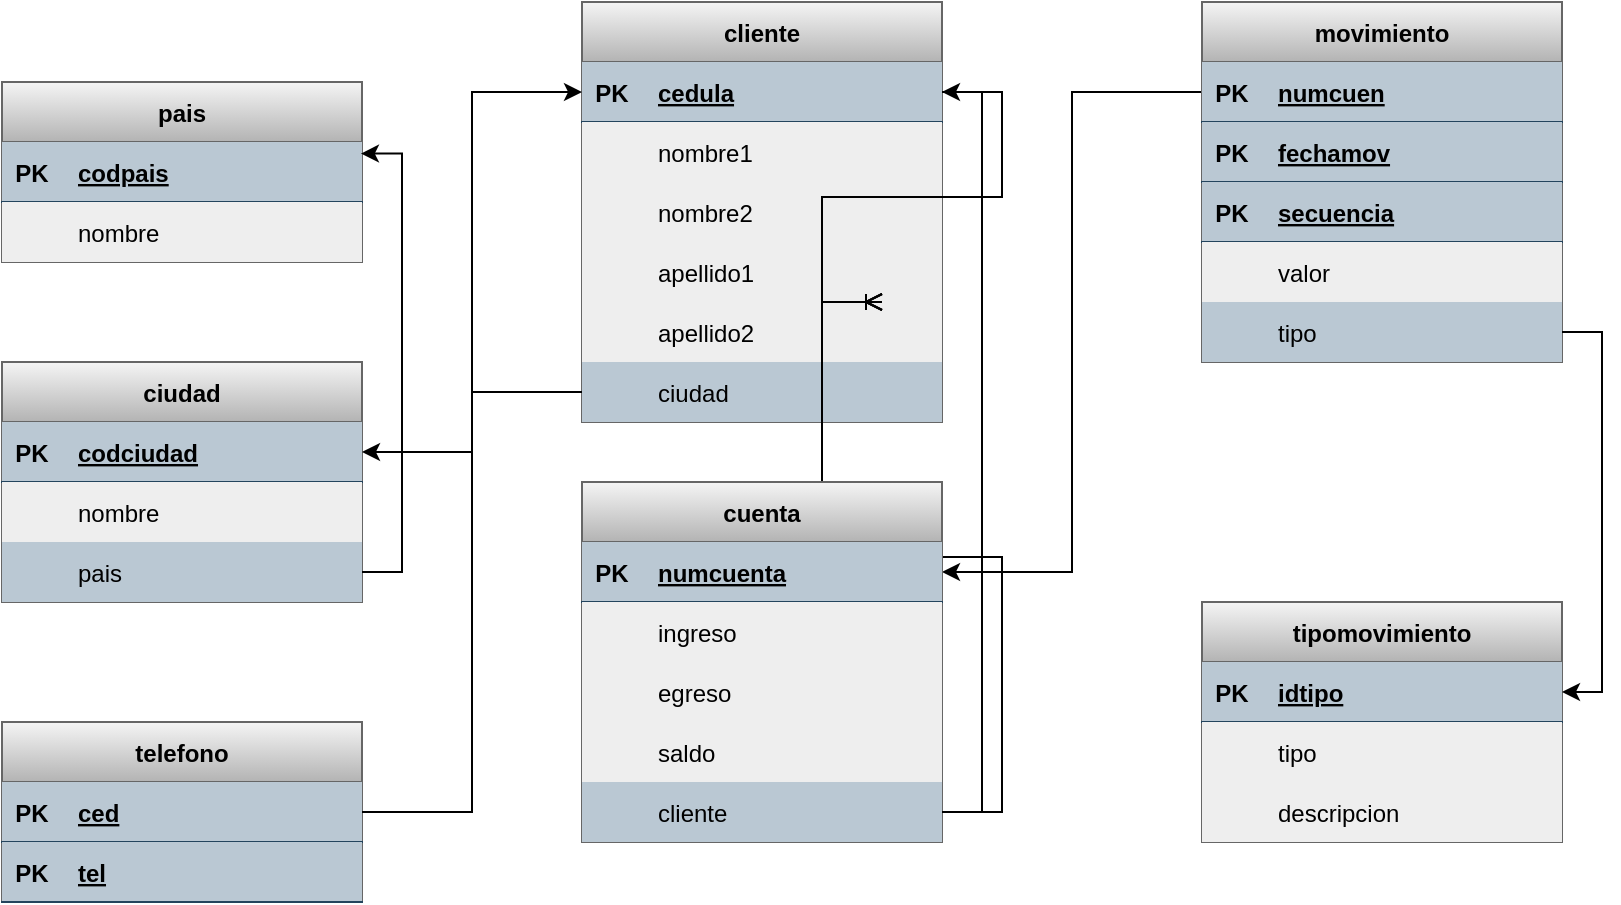 <mxfile version="15.7.1" type="github">
  <diagram id="C46j4N7wlA61NLoDZI6X" name="Page-1">
    <mxGraphModel dx="1037" dy="587" grid="1" gridSize="10" guides="1" tooltips="1" connect="1" arrows="1" fold="1" page="1" pageScale="1" pageWidth="850" pageHeight="1100" math="0" shadow="0">
      <root>
        <mxCell id="0" />
        <mxCell id="1" parent="0" />
        <mxCell id="RF6Uq8eP14AdF9m3BxED-1" value="cliente" style="shape=table;startSize=30;container=1;collapsible=1;childLayout=tableLayout;fixedRows=1;rowLines=0;fontStyle=1;align=center;resizeLast=1;fillColor=#f5f5f5;strokeColor=#666666;labelBackgroundColor=none;labelBorderColor=none;gradientColor=#b3b3b3;" vertex="1" parent="1">
          <mxGeometry x="320" y="80" width="180" height="210" as="geometry" />
        </mxCell>
        <mxCell id="RF6Uq8eP14AdF9m3BxED-2" value="" style="shape=partialRectangle;collapsible=0;dropTarget=0;pointerEvents=0;fillColor=#bac8d3;top=0;left=0;bottom=1;right=0;points=[[0,0.5],[1,0.5]];portConstraint=eastwest;strokeColor=#23445d;" vertex="1" parent="RF6Uq8eP14AdF9m3BxED-1">
          <mxGeometry y="30" width="180" height="30" as="geometry" />
        </mxCell>
        <mxCell id="RF6Uq8eP14AdF9m3BxED-3" value="PK" style="shape=partialRectangle;connectable=0;fillColor=none;top=0;left=0;bottom=0;right=0;fontStyle=1;overflow=hidden;" vertex="1" parent="RF6Uq8eP14AdF9m3BxED-2">
          <mxGeometry width="30" height="30" as="geometry">
            <mxRectangle width="30" height="30" as="alternateBounds" />
          </mxGeometry>
        </mxCell>
        <mxCell id="RF6Uq8eP14AdF9m3BxED-4" value="cedula" style="shape=partialRectangle;connectable=0;fillColor=none;top=0;left=0;bottom=0;right=0;align=left;spacingLeft=6;fontStyle=5;overflow=hidden;" vertex="1" parent="RF6Uq8eP14AdF9m3BxED-2">
          <mxGeometry x="30" width="150" height="30" as="geometry">
            <mxRectangle width="150" height="30" as="alternateBounds" />
          </mxGeometry>
        </mxCell>
        <mxCell id="RF6Uq8eP14AdF9m3BxED-5" value="" style="shape=partialRectangle;collapsible=0;dropTarget=0;pointerEvents=0;fillColor=#eeeeee;top=0;left=0;bottom=0;right=0;points=[[0,0.5],[1,0.5]];portConstraint=eastwest;strokeColor=#36393d;" vertex="1" parent="RF6Uq8eP14AdF9m3BxED-1">
          <mxGeometry y="60" width="180" height="30" as="geometry" />
        </mxCell>
        <mxCell id="RF6Uq8eP14AdF9m3BxED-6" value="" style="shape=partialRectangle;connectable=0;fillColor=none;top=0;left=0;bottom=0;right=0;editable=1;overflow=hidden;" vertex="1" parent="RF6Uq8eP14AdF9m3BxED-5">
          <mxGeometry width="30" height="30" as="geometry">
            <mxRectangle width="30" height="30" as="alternateBounds" />
          </mxGeometry>
        </mxCell>
        <mxCell id="RF6Uq8eP14AdF9m3BxED-7" value="nombre1" style="shape=partialRectangle;connectable=0;fillColor=none;top=0;left=0;bottom=0;right=0;align=left;spacingLeft=6;overflow=hidden;fontStyle=0" vertex="1" parent="RF6Uq8eP14AdF9m3BxED-5">
          <mxGeometry x="30" width="150" height="30" as="geometry">
            <mxRectangle width="150" height="30" as="alternateBounds" />
          </mxGeometry>
        </mxCell>
        <mxCell id="RF6Uq8eP14AdF9m3BxED-8" value="" style="shape=partialRectangle;collapsible=0;dropTarget=0;pointerEvents=0;fillColor=#eeeeee;top=0;left=0;bottom=0;right=0;points=[[0,0.5],[1,0.5]];portConstraint=eastwest;strokeColor=#36393d;" vertex="1" parent="RF6Uq8eP14AdF9m3BxED-1">
          <mxGeometry y="90" width="180" height="30" as="geometry" />
        </mxCell>
        <mxCell id="RF6Uq8eP14AdF9m3BxED-9" value="" style="shape=partialRectangle;connectable=0;fillColor=none;top=0;left=0;bottom=0;right=0;editable=1;overflow=hidden;" vertex="1" parent="RF6Uq8eP14AdF9m3BxED-8">
          <mxGeometry width="30" height="30" as="geometry">
            <mxRectangle width="30" height="30" as="alternateBounds" />
          </mxGeometry>
        </mxCell>
        <mxCell id="RF6Uq8eP14AdF9m3BxED-10" value="nombre2" style="shape=partialRectangle;connectable=0;fillColor=none;top=0;left=0;bottom=0;right=0;align=left;spacingLeft=6;overflow=hidden;" vertex="1" parent="RF6Uq8eP14AdF9m3BxED-8">
          <mxGeometry x="30" width="150" height="30" as="geometry">
            <mxRectangle width="150" height="30" as="alternateBounds" />
          </mxGeometry>
        </mxCell>
        <mxCell id="RF6Uq8eP14AdF9m3BxED-174" style="shape=partialRectangle;collapsible=0;dropTarget=0;pointerEvents=0;fillColor=#eeeeee;top=0;left=0;bottom=0;right=0;points=[[0,0.5],[1,0.5]];portConstraint=eastwest;strokeColor=#36393d;" vertex="1" parent="RF6Uq8eP14AdF9m3BxED-1">
          <mxGeometry y="120" width="180" height="30" as="geometry" />
        </mxCell>
        <mxCell id="RF6Uq8eP14AdF9m3BxED-175" style="shape=partialRectangle;connectable=0;fillColor=none;top=0;left=0;bottom=0;right=0;editable=1;overflow=hidden;" vertex="1" parent="RF6Uq8eP14AdF9m3BxED-174">
          <mxGeometry width="30" height="30" as="geometry">
            <mxRectangle width="30" height="30" as="alternateBounds" />
          </mxGeometry>
        </mxCell>
        <mxCell id="RF6Uq8eP14AdF9m3BxED-176" value="apellido1" style="shape=partialRectangle;connectable=0;fillColor=none;top=0;left=0;bottom=0;right=0;align=left;spacingLeft=6;overflow=hidden;" vertex="1" parent="RF6Uq8eP14AdF9m3BxED-174">
          <mxGeometry x="30" width="150" height="30" as="geometry">
            <mxRectangle width="150" height="30" as="alternateBounds" />
          </mxGeometry>
        </mxCell>
        <mxCell id="RF6Uq8eP14AdF9m3BxED-177" style="shape=partialRectangle;collapsible=0;dropTarget=0;pointerEvents=0;fillColor=#eeeeee;top=0;left=0;bottom=0;right=0;points=[[0,0.5],[1,0.5]];portConstraint=eastwest;strokeColor=#36393d;" vertex="1" parent="RF6Uq8eP14AdF9m3BxED-1">
          <mxGeometry y="150" width="180" height="30" as="geometry" />
        </mxCell>
        <mxCell id="RF6Uq8eP14AdF9m3BxED-178" style="shape=partialRectangle;connectable=0;fillColor=none;top=0;left=0;bottom=0;right=0;editable=1;overflow=hidden;" vertex="1" parent="RF6Uq8eP14AdF9m3BxED-177">
          <mxGeometry width="30" height="30" as="geometry">
            <mxRectangle width="30" height="30" as="alternateBounds" />
          </mxGeometry>
        </mxCell>
        <mxCell id="RF6Uq8eP14AdF9m3BxED-179" value="apellido2" style="shape=partialRectangle;connectable=0;fillColor=none;top=0;left=0;bottom=0;right=0;align=left;spacingLeft=6;overflow=hidden;" vertex="1" parent="RF6Uq8eP14AdF9m3BxED-177">
          <mxGeometry x="30" width="150" height="30" as="geometry">
            <mxRectangle width="150" height="30" as="alternateBounds" />
          </mxGeometry>
        </mxCell>
        <mxCell id="RF6Uq8eP14AdF9m3BxED-30" style="shape=partialRectangle;collapsible=0;dropTarget=0;pointerEvents=0;fillColor=#bac8d3;top=0;left=0;bottom=0;right=0;points=[[0,0.5],[1,0.5]];portConstraint=eastwest;strokeColor=#23445d;" vertex="1" parent="RF6Uq8eP14AdF9m3BxED-1">
          <mxGeometry y="180" width="180" height="30" as="geometry" />
        </mxCell>
        <mxCell id="RF6Uq8eP14AdF9m3BxED-31" style="shape=partialRectangle;connectable=0;fillColor=none;top=0;left=0;bottom=0;right=0;editable=1;overflow=hidden;" vertex="1" parent="RF6Uq8eP14AdF9m3BxED-30">
          <mxGeometry width="30" height="30" as="geometry">
            <mxRectangle width="30" height="30" as="alternateBounds" />
          </mxGeometry>
        </mxCell>
        <mxCell id="RF6Uq8eP14AdF9m3BxED-32" value="ciudad" style="shape=partialRectangle;connectable=0;fillColor=none;top=0;left=0;bottom=0;right=0;align=left;spacingLeft=6;overflow=hidden;" vertex="1" parent="RF6Uq8eP14AdF9m3BxED-30">
          <mxGeometry x="30" width="150" height="30" as="geometry">
            <mxRectangle width="150" height="30" as="alternateBounds" />
          </mxGeometry>
        </mxCell>
        <mxCell id="RF6Uq8eP14AdF9m3BxED-75" value="telefono" style="shape=table;startSize=30;container=1;collapsible=1;childLayout=tableLayout;fixedRows=1;rowLines=0;fontStyle=1;align=center;resizeLast=1;strokeColor=#666666;fillColor=#f5f5f5;gradientColor=#b3b3b3;" vertex="1" parent="1">
          <mxGeometry x="30" y="440" width="180" height="90" as="geometry" />
        </mxCell>
        <mxCell id="RF6Uq8eP14AdF9m3BxED-76" value="" style="shape=partialRectangle;collapsible=0;dropTarget=0;pointerEvents=0;fillColor=#bac8d3;top=0;left=0;bottom=1;right=0;points=[[0,0.5],[1,0.5]];portConstraint=eastwest;strokeColor=#23445d;" vertex="1" parent="RF6Uq8eP14AdF9m3BxED-75">
          <mxGeometry y="30" width="180" height="30" as="geometry" />
        </mxCell>
        <mxCell id="RF6Uq8eP14AdF9m3BxED-77" value="PK" style="shape=partialRectangle;connectable=0;fillColor=none;top=0;left=0;bottom=0;right=0;fontStyle=1;overflow=hidden;strokeColor=#1A1A1A;" vertex="1" parent="RF6Uq8eP14AdF9m3BxED-76">
          <mxGeometry width="30" height="30" as="geometry">
            <mxRectangle width="30" height="30" as="alternateBounds" />
          </mxGeometry>
        </mxCell>
        <mxCell id="RF6Uq8eP14AdF9m3BxED-78" value="ced" style="shape=partialRectangle;connectable=0;fillColor=none;top=0;left=0;bottom=0;right=0;align=left;spacingLeft=6;fontStyle=5;overflow=hidden;strokeColor=#1A1A1A;" vertex="1" parent="RF6Uq8eP14AdF9m3BxED-76">
          <mxGeometry x="30" width="150" height="30" as="geometry">
            <mxRectangle width="150" height="30" as="alternateBounds" />
          </mxGeometry>
        </mxCell>
        <mxCell id="RF6Uq8eP14AdF9m3BxED-233" style="shape=partialRectangle;collapsible=0;dropTarget=0;pointerEvents=0;fillColor=#bac8d3;top=0;left=0;bottom=1;right=0;points=[[0,0.5],[1,0.5]];portConstraint=eastwest;strokeColor=#23445d;" vertex="1" parent="RF6Uq8eP14AdF9m3BxED-75">
          <mxGeometry y="60" width="180" height="30" as="geometry" />
        </mxCell>
        <mxCell id="RF6Uq8eP14AdF9m3BxED-234" value="PK" style="shape=partialRectangle;connectable=0;fillColor=none;top=0;left=0;bottom=0;right=0;fontStyle=1;overflow=hidden;strokeColor=#1A1A1A;" vertex="1" parent="RF6Uq8eP14AdF9m3BxED-233">
          <mxGeometry width="30" height="30" as="geometry">
            <mxRectangle width="30" height="30" as="alternateBounds" />
          </mxGeometry>
        </mxCell>
        <mxCell id="RF6Uq8eP14AdF9m3BxED-235" value="tel" style="shape=partialRectangle;connectable=0;fillColor=none;top=0;left=0;bottom=0;right=0;align=left;spacingLeft=6;fontStyle=5;overflow=hidden;strokeColor=#1A1A1A;" vertex="1" parent="RF6Uq8eP14AdF9m3BxED-233">
          <mxGeometry x="30" width="150" height="30" as="geometry">
            <mxRectangle width="150" height="30" as="alternateBounds" />
          </mxGeometry>
        </mxCell>
        <mxCell id="RF6Uq8eP14AdF9m3BxED-106" value="" style="edgeStyle=entityRelationEdgeStyle;fontSize=12;html=1;endArrow=ERoneToMany;rounded=0;fontColor=#FFFFFF;" edge="1" parent="1" target="RF6Uq8eP14AdF9m3BxED-27">
          <mxGeometry width="100" height="100" relative="1" as="geometry">
            <mxPoint x="500" y="485" as="sourcePoint" />
            <mxPoint x="470" y="230" as="targetPoint" />
          </mxGeometry>
        </mxCell>
        <mxCell id="RF6Uq8eP14AdF9m3BxED-120" value="pais" style="shape=table;startSize=30;container=1;collapsible=1;childLayout=tableLayout;fixedRows=1;rowLines=0;fontStyle=1;align=center;resizeLast=1;strokeColor=#666666;fillColor=#f5f5f5;gradientColor=#b3b3b3;" vertex="1" parent="1">
          <mxGeometry x="30" y="120" width="180" height="90" as="geometry" />
        </mxCell>
        <mxCell id="RF6Uq8eP14AdF9m3BxED-121" value="" style="shape=partialRectangle;collapsible=0;dropTarget=0;pointerEvents=0;fillColor=#bac8d3;top=0;left=0;bottom=1;right=0;points=[[0,0.5],[1,0.5]];portConstraint=eastwest;strokeColor=#23445d;" vertex="1" parent="RF6Uq8eP14AdF9m3BxED-120">
          <mxGeometry y="30" width="180" height="30" as="geometry" />
        </mxCell>
        <mxCell id="RF6Uq8eP14AdF9m3BxED-122" value="PK" style="shape=partialRectangle;connectable=0;fillColor=none;top=0;left=0;bottom=0;right=0;fontStyle=1;overflow=hidden;strokeColor=#1A1A1A;" vertex="1" parent="RF6Uq8eP14AdF9m3BxED-121">
          <mxGeometry width="30" height="30" as="geometry">
            <mxRectangle width="30" height="30" as="alternateBounds" />
          </mxGeometry>
        </mxCell>
        <mxCell id="RF6Uq8eP14AdF9m3BxED-123" value="codpais" style="shape=partialRectangle;connectable=0;fillColor=none;top=0;left=0;bottom=0;right=0;align=left;spacingLeft=6;fontStyle=5;overflow=hidden;strokeColor=#1A1A1A;" vertex="1" parent="RF6Uq8eP14AdF9m3BxED-121">
          <mxGeometry x="30" width="150" height="30" as="geometry">
            <mxRectangle width="150" height="30" as="alternateBounds" />
          </mxGeometry>
        </mxCell>
        <mxCell id="RF6Uq8eP14AdF9m3BxED-124" value="" style="shape=partialRectangle;collapsible=0;dropTarget=0;pointerEvents=0;fillColor=#eeeeee;top=0;left=0;bottom=0;right=0;points=[[0,0.5],[1,0.5]];portConstraint=eastwest;strokeColor=#36393d;" vertex="1" parent="RF6Uq8eP14AdF9m3BxED-120">
          <mxGeometry y="60" width="180" height="30" as="geometry" />
        </mxCell>
        <mxCell id="RF6Uq8eP14AdF9m3BxED-125" value="" style="shape=partialRectangle;connectable=0;fillColor=none;top=0;left=0;bottom=0;right=0;editable=1;overflow=hidden;strokeColor=#1A1A1A;" vertex="1" parent="RF6Uq8eP14AdF9m3BxED-124">
          <mxGeometry width="30" height="30" as="geometry">
            <mxRectangle width="30" height="30" as="alternateBounds" />
          </mxGeometry>
        </mxCell>
        <mxCell id="RF6Uq8eP14AdF9m3BxED-126" value="nombre" style="shape=partialRectangle;connectable=0;fillColor=none;top=0;left=0;bottom=0;right=0;align=left;spacingLeft=6;overflow=hidden;strokeColor=#1A1A1A;" vertex="1" parent="RF6Uq8eP14AdF9m3BxED-124">
          <mxGeometry x="30" width="150" height="30" as="geometry">
            <mxRectangle width="150" height="30" as="alternateBounds" />
          </mxGeometry>
        </mxCell>
        <mxCell id="RF6Uq8eP14AdF9m3BxED-127" value="ciudad" style="shape=table;startSize=30;container=1;collapsible=1;childLayout=tableLayout;fixedRows=1;rowLines=0;fontStyle=1;align=center;resizeLast=1;strokeColor=#666666;fillColor=#f5f5f5;gradientColor=#b3b3b3;" vertex="1" parent="1">
          <mxGeometry x="30" y="260" width="180" height="120" as="geometry" />
        </mxCell>
        <mxCell id="RF6Uq8eP14AdF9m3BxED-128" value="" style="shape=partialRectangle;collapsible=0;dropTarget=0;pointerEvents=0;fillColor=#bac8d3;top=0;left=0;bottom=1;right=0;points=[[0,0.5],[1,0.5]];portConstraint=eastwest;strokeColor=#23445d;" vertex="1" parent="RF6Uq8eP14AdF9m3BxED-127">
          <mxGeometry y="30" width="180" height="30" as="geometry" />
        </mxCell>
        <mxCell id="RF6Uq8eP14AdF9m3BxED-129" value="PK" style="shape=partialRectangle;connectable=0;fillColor=none;top=0;left=0;bottom=0;right=0;fontStyle=1;overflow=hidden;strokeColor=#1A1A1A;" vertex="1" parent="RF6Uq8eP14AdF9m3BxED-128">
          <mxGeometry width="30" height="30" as="geometry">
            <mxRectangle width="30" height="30" as="alternateBounds" />
          </mxGeometry>
        </mxCell>
        <mxCell id="RF6Uq8eP14AdF9m3BxED-130" value="codciudad" style="shape=partialRectangle;connectable=0;fillColor=none;top=0;left=0;bottom=0;right=0;align=left;spacingLeft=6;fontStyle=5;overflow=hidden;strokeColor=#1A1A1A;" vertex="1" parent="RF6Uq8eP14AdF9m3BxED-128">
          <mxGeometry x="30" width="150" height="30" as="geometry">
            <mxRectangle width="150" height="30" as="alternateBounds" />
          </mxGeometry>
        </mxCell>
        <mxCell id="RF6Uq8eP14AdF9m3BxED-131" value="" style="shape=partialRectangle;collapsible=0;dropTarget=0;pointerEvents=0;fillColor=#eeeeee;top=0;left=0;bottom=0;right=0;points=[[0,0.5],[1,0.5]];portConstraint=eastwest;strokeColor=#36393d;" vertex="1" parent="RF6Uq8eP14AdF9m3BxED-127">
          <mxGeometry y="60" width="180" height="30" as="geometry" />
        </mxCell>
        <mxCell id="RF6Uq8eP14AdF9m3BxED-132" value="" style="shape=partialRectangle;connectable=0;fillColor=none;top=0;left=0;bottom=0;right=0;editable=1;overflow=hidden;strokeColor=#1A1A1A;" vertex="1" parent="RF6Uq8eP14AdF9m3BxED-131">
          <mxGeometry width="30" height="30" as="geometry">
            <mxRectangle width="30" height="30" as="alternateBounds" />
          </mxGeometry>
        </mxCell>
        <mxCell id="RF6Uq8eP14AdF9m3BxED-133" value="nombre" style="shape=partialRectangle;connectable=0;fillColor=none;top=0;left=0;bottom=0;right=0;align=left;spacingLeft=6;overflow=hidden;strokeColor=#1A1A1A;" vertex="1" parent="RF6Uq8eP14AdF9m3BxED-131">
          <mxGeometry x="30" width="150" height="30" as="geometry">
            <mxRectangle width="150" height="30" as="alternateBounds" />
          </mxGeometry>
        </mxCell>
        <mxCell id="RF6Uq8eP14AdF9m3BxED-134" style="shape=partialRectangle;collapsible=0;dropTarget=0;pointerEvents=0;fillColor=#bac8d3;top=0;left=0;bottom=0;right=0;points=[[0,0.5],[1,0.5]];portConstraint=eastwest;strokeColor=#23445d;" vertex="1" parent="RF6Uq8eP14AdF9m3BxED-127">
          <mxGeometry y="90" width="180" height="30" as="geometry" />
        </mxCell>
        <mxCell id="RF6Uq8eP14AdF9m3BxED-135" style="shape=partialRectangle;connectable=0;fillColor=none;top=0;left=0;bottom=0;right=0;editable=1;overflow=hidden;strokeColor=#1A1A1A;" vertex="1" parent="RF6Uq8eP14AdF9m3BxED-134">
          <mxGeometry width="30" height="30" as="geometry">
            <mxRectangle width="30" height="30" as="alternateBounds" />
          </mxGeometry>
        </mxCell>
        <mxCell id="RF6Uq8eP14AdF9m3BxED-136" value="pais" style="shape=partialRectangle;connectable=0;fillColor=none;top=0;left=0;bottom=0;right=0;align=left;spacingLeft=6;overflow=hidden;strokeColor=#1A1A1A;" vertex="1" parent="RF6Uq8eP14AdF9m3BxED-134">
          <mxGeometry x="30" width="150" height="30" as="geometry">
            <mxRectangle width="150" height="30" as="alternateBounds" />
          </mxGeometry>
        </mxCell>
        <mxCell id="RF6Uq8eP14AdF9m3BxED-226" style="edgeStyle=orthogonalEdgeStyle;rounded=0;orthogonalLoop=1;jettySize=auto;html=1;exitX=0;exitY=0.25;exitDx=0;exitDy=0;entryX=1;entryY=0.5;entryDx=0;entryDy=0;fontColor=#FFFFFF;" edge="1" parent="1" source="RF6Uq8eP14AdF9m3BxED-139" target="RF6Uq8eP14AdF9m3BxED-195">
          <mxGeometry relative="1" as="geometry" />
        </mxCell>
        <mxCell id="RF6Uq8eP14AdF9m3BxED-139" value="movimiento" style="shape=table;startSize=30;container=1;collapsible=1;childLayout=tableLayout;fixedRows=1;rowLines=0;fontStyle=1;align=center;resizeLast=1;fillColor=#f5f5f5;strokeColor=#666666;labelBackgroundColor=none;labelBorderColor=none;gradientColor=#b3b3b3;" vertex="1" parent="1">
          <mxGeometry x="630" y="80" width="180" height="180" as="geometry" />
        </mxCell>
        <mxCell id="RF6Uq8eP14AdF9m3BxED-140" value="" style="shape=partialRectangle;collapsible=0;dropTarget=0;pointerEvents=0;fillColor=#bac8d3;top=0;left=0;bottom=1;right=0;points=[[0,0.5],[1,0.5]];portConstraint=eastwest;strokeColor=#23445d;" vertex="1" parent="RF6Uq8eP14AdF9m3BxED-139">
          <mxGeometry y="30" width="180" height="30" as="geometry" />
        </mxCell>
        <mxCell id="RF6Uq8eP14AdF9m3BxED-141" value="PK" style="shape=partialRectangle;connectable=0;fillColor=none;top=0;left=0;bottom=0;right=0;fontStyle=1;overflow=hidden;" vertex="1" parent="RF6Uq8eP14AdF9m3BxED-140">
          <mxGeometry width="30" height="30" as="geometry">
            <mxRectangle width="30" height="30" as="alternateBounds" />
          </mxGeometry>
        </mxCell>
        <mxCell id="RF6Uq8eP14AdF9m3BxED-142" value="numcuen" style="shape=partialRectangle;connectable=0;fillColor=none;top=0;left=0;bottom=0;right=0;align=left;spacingLeft=6;fontStyle=5;overflow=hidden;" vertex="1" parent="RF6Uq8eP14AdF9m3BxED-140">
          <mxGeometry x="30" width="150" height="30" as="geometry">
            <mxRectangle width="150" height="30" as="alternateBounds" />
          </mxGeometry>
        </mxCell>
        <mxCell id="RF6Uq8eP14AdF9m3BxED-217" style="shape=partialRectangle;collapsible=0;dropTarget=0;pointerEvents=0;fillColor=#bac8d3;top=0;left=0;bottom=1;right=0;points=[[0,0.5],[1,0.5]];portConstraint=eastwest;strokeColor=#23445d;" vertex="1" parent="RF6Uq8eP14AdF9m3BxED-139">
          <mxGeometry y="60" width="180" height="30" as="geometry" />
        </mxCell>
        <mxCell id="RF6Uq8eP14AdF9m3BxED-218" value="PK" style="shape=partialRectangle;connectable=0;fillColor=none;top=0;left=0;bottom=0;right=0;fontStyle=1;overflow=hidden;" vertex="1" parent="RF6Uq8eP14AdF9m3BxED-217">
          <mxGeometry width="30" height="30" as="geometry">
            <mxRectangle width="30" height="30" as="alternateBounds" />
          </mxGeometry>
        </mxCell>
        <mxCell id="RF6Uq8eP14AdF9m3BxED-219" value="fechamov" style="shape=partialRectangle;connectable=0;fillColor=none;top=0;left=0;bottom=0;right=0;align=left;spacingLeft=6;fontStyle=5;overflow=hidden;" vertex="1" parent="RF6Uq8eP14AdF9m3BxED-217">
          <mxGeometry x="30" width="150" height="30" as="geometry">
            <mxRectangle width="150" height="30" as="alternateBounds" />
          </mxGeometry>
        </mxCell>
        <mxCell id="RF6Uq8eP14AdF9m3BxED-220" style="shape=partialRectangle;collapsible=0;dropTarget=0;pointerEvents=0;fillColor=#bac8d3;top=0;left=0;bottom=1;right=0;points=[[0,0.5],[1,0.5]];portConstraint=eastwest;strokeColor=#23445d;" vertex="1" parent="RF6Uq8eP14AdF9m3BxED-139">
          <mxGeometry y="90" width="180" height="30" as="geometry" />
        </mxCell>
        <mxCell id="RF6Uq8eP14AdF9m3BxED-221" value="PK" style="shape=partialRectangle;connectable=0;fillColor=none;top=0;left=0;bottom=0;right=0;fontStyle=1;overflow=hidden;" vertex="1" parent="RF6Uq8eP14AdF9m3BxED-220">
          <mxGeometry width="30" height="30" as="geometry">
            <mxRectangle width="30" height="30" as="alternateBounds" />
          </mxGeometry>
        </mxCell>
        <mxCell id="RF6Uq8eP14AdF9m3BxED-222" value="secuencia" style="shape=partialRectangle;connectable=0;fillColor=none;top=0;left=0;bottom=0;right=0;align=left;spacingLeft=6;fontStyle=5;overflow=hidden;" vertex="1" parent="RF6Uq8eP14AdF9m3BxED-220">
          <mxGeometry x="30" width="150" height="30" as="geometry">
            <mxRectangle width="150" height="30" as="alternateBounds" />
          </mxGeometry>
        </mxCell>
        <mxCell id="RF6Uq8eP14AdF9m3BxED-143" value="" style="shape=partialRectangle;collapsible=0;dropTarget=0;pointerEvents=0;fillColor=#eeeeee;top=0;left=0;bottom=0;right=0;points=[[0,0.5],[1,0.5]];portConstraint=eastwest;strokeColor=#36393d;" vertex="1" parent="RF6Uq8eP14AdF9m3BxED-139">
          <mxGeometry y="120" width="180" height="30" as="geometry" />
        </mxCell>
        <mxCell id="RF6Uq8eP14AdF9m3BxED-144" value="" style="shape=partialRectangle;connectable=0;fillColor=none;top=0;left=0;bottom=0;right=0;editable=1;overflow=hidden;" vertex="1" parent="RF6Uq8eP14AdF9m3BxED-143">
          <mxGeometry width="30" height="30" as="geometry">
            <mxRectangle width="30" height="30" as="alternateBounds" />
          </mxGeometry>
        </mxCell>
        <mxCell id="RF6Uq8eP14AdF9m3BxED-145" value="valor" style="shape=partialRectangle;connectable=0;fillColor=none;top=0;left=0;bottom=0;right=0;align=left;spacingLeft=6;overflow=hidden;fontStyle=0" vertex="1" parent="RF6Uq8eP14AdF9m3BxED-143">
          <mxGeometry x="30" width="150" height="30" as="geometry">
            <mxRectangle width="150" height="30" as="alternateBounds" />
          </mxGeometry>
        </mxCell>
        <mxCell id="RF6Uq8eP14AdF9m3BxED-155" style="shape=partialRectangle;collapsible=0;dropTarget=0;pointerEvents=0;fillColor=#bac8d3;top=0;left=0;bottom=0;right=0;points=[[0,0.5],[1,0.5]];portConstraint=eastwest;strokeColor=#23445d;" vertex="1" parent="RF6Uq8eP14AdF9m3BxED-139">
          <mxGeometry y="150" width="180" height="30" as="geometry" />
        </mxCell>
        <mxCell id="RF6Uq8eP14AdF9m3BxED-156" style="shape=partialRectangle;connectable=0;fillColor=none;top=0;left=0;bottom=0;right=0;editable=1;overflow=hidden;" vertex="1" parent="RF6Uq8eP14AdF9m3BxED-155">
          <mxGeometry width="30" height="30" as="geometry">
            <mxRectangle width="30" height="30" as="alternateBounds" />
          </mxGeometry>
        </mxCell>
        <mxCell id="RF6Uq8eP14AdF9m3BxED-157" value="tipo" style="shape=partialRectangle;connectable=0;fillColor=none;top=0;left=0;bottom=0;right=0;align=left;spacingLeft=6;overflow=hidden;" vertex="1" parent="RF6Uq8eP14AdF9m3BxED-155">
          <mxGeometry x="30" width="150" height="30" as="geometry">
            <mxRectangle width="150" height="30" as="alternateBounds" />
          </mxGeometry>
        </mxCell>
        <mxCell id="RF6Uq8eP14AdF9m3BxED-164" value="" style="edgeStyle=entityRelationEdgeStyle;fontSize=12;html=1;endArrow=ERoneToMany;rounded=0;fontColor=#FFFFFF;exitX=1;exitY=0.5;exitDx=0;exitDy=0;entryX=0;entryY=0.5;entryDx=0;entryDy=0;" edge="1" parent="1" source="RF6Uq8eP14AdF9m3BxED-2" target="RF6Uq8eP14AdF9m3BxED-146">
          <mxGeometry width="100" height="100" relative="1" as="geometry">
            <mxPoint x="370" y="330" as="sourcePoint" />
            <mxPoint x="470" y="230" as="targetPoint" />
          </mxGeometry>
        </mxCell>
        <mxCell id="RF6Uq8eP14AdF9m3BxED-165" value="" style="edgeStyle=entityRelationEdgeStyle;fontSize=12;html=1;endArrow=ERoneToMany;rounded=0;fontColor=#FFFFFF;exitX=1;exitY=0.5;exitDx=0;exitDy=0;entryX=0;entryY=0.5;entryDx=0;entryDy=0;" edge="1" parent="1" source="RF6Uq8eP14AdF9m3BxED-2" target="RF6Uq8eP14AdF9m3BxED-149">
          <mxGeometry width="100" height="100" relative="1" as="geometry">
            <mxPoint x="370" y="330" as="sourcePoint" />
            <mxPoint x="470" y="230" as="targetPoint" />
          </mxGeometry>
        </mxCell>
        <mxCell id="RF6Uq8eP14AdF9m3BxED-166" value="tipomovimiento" style="shape=table;startSize=30;container=1;collapsible=1;childLayout=tableLayout;fixedRows=1;rowLines=0;fontStyle=1;align=center;resizeLast=1;strokeColor=#666666;fillColor=#f5f5f5;gradientColor=#b3b3b3;" vertex="1" parent="1">
          <mxGeometry x="630" y="380" width="180" height="120" as="geometry" />
        </mxCell>
        <mxCell id="RF6Uq8eP14AdF9m3BxED-167" value="" style="shape=partialRectangle;collapsible=0;dropTarget=0;pointerEvents=0;fillColor=#bac8d3;top=0;left=0;bottom=1;right=0;points=[[0,0.5],[1,0.5]];portConstraint=eastwest;strokeColor=#23445d;" vertex="1" parent="RF6Uq8eP14AdF9m3BxED-166">
          <mxGeometry y="30" width="180" height="30" as="geometry" />
        </mxCell>
        <mxCell id="RF6Uq8eP14AdF9m3BxED-168" value="PK" style="shape=partialRectangle;connectable=0;fillColor=none;top=0;left=0;bottom=0;right=0;fontStyle=1;overflow=hidden;strokeColor=#1A1A1A;" vertex="1" parent="RF6Uq8eP14AdF9m3BxED-167">
          <mxGeometry width="30" height="30" as="geometry">
            <mxRectangle width="30" height="30" as="alternateBounds" />
          </mxGeometry>
        </mxCell>
        <mxCell id="RF6Uq8eP14AdF9m3BxED-169" value="idtipo" style="shape=partialRectangle;connectable=0;fillColor=none;top=0;left=0;bottom=0;right=0;align=left;spacingLeft=6;fontStyle=5;overflow=hidden;strokeColor=#1A1A1A;" vertex="1" parent="RF6Uq8eP14AdF9m3BxED-167">
          <mxGeometry x="30" width="150" height="30" as="geometry">
            <mxRectangle width="150" height="30" as="alternateBounds" />
          </mxGeometry>
        </mxCell>
        <mxCell id="RF6Uq8eP14AdF9m3BxED-170" value="" style="shape=partialRectangle;collapsible=0;dropTarget=0;pointerEvents=0;fillColor=#eeeeee;top=0;left=0;bottom=0;right=0;points=[[0,0.5],[1,0.5]];portConstraint=eastwest;strokeColor=#36393d;" vertex="1" parent="RF6Uq8eP14AdF9m3BxED-166">
          <mxGeometry y="60" width="180" height="30" as="geometry" />
        </mxCell>
        <mxCell id="RF6Uq8eP14AdF9m3BxED-171" value="" style="shape=partialRectangle;connectable=0;fillColor=none;top=0;left=0;bottom=0;right=0;editable=1;overflow=hidden;strokeColor=#1A1A1A;" vertex="1" parent="RF6Uq8eP14AdF9m3BxED-170">
          <mxGeometry width="30" height="30" as="geometry">
            <mxRectangle width="30" height="30" as="alternateBounds" />
          </mxGeometry>
        </mxCell>
        <mxCell id="RF6Uq8eP14AdF9m3BxED-172" value="tipo" style="shape=partialRectangle;connectable=0;fillColor=none;top=0;left=0;bottom=0;right=0;align=left;spacingLeft=6;overflow=hidden;strokeColor=#1A1A1A;" vertex="1" parent="RF6Uq8eP14AdF9m3BxED-170">
          <mxGeometry x="30" width="150" height="30" as="geometry">
            <mxRectangle width="150" height="30" as="alternateBounds" />
          </mxGeometry>
        </mxCell>
        <mxCell id="RF6Uq8eP14AdF9m3BxED-223" style="shape=partialRectangle;collapsible=0;dropTarget=0;pointerEvents=0;fillColor=#eeeeee;top=0;left=0;bottom=0;right=0;points=[[0,0.5],[1,0.5]];portConstraint=eastwest;strokeColor=#36393d;" vertex="1" parent="RF6Uq8eP14AdF9m3BxED-166">
          <mxGeometry y="90" width="180" height="30" as="geometry" />
        </mxCell>
        <mxCell id="RF6Uq8eP14AdF9m3BxED-224" style="shape=partialRectangle;connectable=0;fillColor=none;top=0;left=0;bottom=0;right=0;editable=1;overflow=hidden;strokeColor=#1A1A1A;" vertex="1" parent="RF6Uq8eP14AdF9m3BxED-223">
          <mxGeometry width="30" height="30" as="geometry">
            <mxRectangle width="30" height="30" as="alternateBounds" />
          </mxGeometry>
        </mxCell>
        <mxCell id="RF6Uq8eP14AdF9m3BxED-225" value="descripcion" style="shape=partialRectangle;connectable=0;fillColor=none;top=0;left=0;bottom=0;right=0;align=left;spacingLeft=6;overflow=hidden;strokeColor=#1A1A1A;" vertex="1" parent="RF6Uq8eP14AdF9m3BxED-223">
          <mxGeometry x="30" width="150" height="30" as="geometry">
            <mxRectangle width="150" height="30" as="alternateBounds" />
          </mxGeometry>
        </mxCell>
        <mxCell id="RF6Uq8eP14AdF9m3BxED-194" value="cuenta" style="shape=table;startSize=30;container=1;collapsible=1;childLayout=tableLayout;fixedRows=1;rowLines=0;fontStyle=1;align=center;resizeLast=1;fillColor=#f5f5f5;strokeColor=#666666;labelBackgroundColor=none;labelBorderColor=none;gradientColor=#b3b3b3;" vertex="1" parent="1">
          <mxGeometry x="320" y="320" width="180" height="180" as="geometry" />
        </mxCell>
        <mxCell id="RF6Uq8eP14AdF9m3BxED-195" value="" style="shape=partialRectangle;collapsible=0;dropTarget=0;pointerEvents=0;fillColor=#bac8d3;top=0;left=0;bottom=1;right=0;points=[[0,0.5],[1,0.5]];portConstraint=eastwest;strokeColor=#23445d;" vertex="1" parent="RF6Uq8eP14AdF9m3BxED-194">
          <mxGeometry y="30" width="180" height="30" as="geometry" />
        </mxCell>
        <mxCell id="RF6Uq8eP14AdF9m3BxED-196" value="PK" style="shape=partialRectangle;connectable=0;fillColor=none;top=0;left=0;bottom=0;right=0;fontStyle=1;overflow=hidden;" vertex="1" parent="RF6Uq8eP14AdF9m3BxED-195">
          <mxGeometry width="30" height="30" as="geometry">
            <mxRectangle width="30" height="30" as="alternateBounds" />
          </mxGeometry>
        </mxCell>
        <mxCell id="RF6Uq8eP14AdF9m3BxED-197" value="numcuenta" style="shape=partialRectangle;connectable=0;fillColor=none;top=0;left=0;bottom=0;right=0;align=left;spacingLeft=6;fontStyle=5;overflow=hidden;" vertex="1" parent="RF6Uq8eP14AdF9m3BxED-195">
          <mxGeometry x="30" width="150" height="30" as="geometry">
            <mxRectangle width="150" height="30" as="alternateBounds" />
          </mxGeometry>
        </mxCell>
        <mxCell id="RF6Uq8eP14AdF9m3BxED-198" value="" style="shape=partialRectangle;collapsible=0;dropTarget=0;pointerEvents=0;fillColor=#eeeeee;top=0;left=0;bottom=0;right=0;points=[[0,0.5],[1,0.5]];portConstraint=eastwest;strokeColor=#36393d;" vertex="1" parent="RF6Uq8eP14AdF9m3BxED-194">
          <mxGeometry y="60" width="180" height="30" as="geometry" />
        </mxCell>
        <mxCell id="RF6Uq8eP14AdF9m3BxED-199" value="" style="shape=partialRectangle;connectable=0;fillColor=none;top=0;left=0;bottom=0;right=0;editable=1;overflow=hidden;" vertex="1" parent="RF6Uq8eP14AdF9m3BxED-198">
          <mxGeometry width="30" height="30" as="geometry">
            <mxRectangle width="30" height="30" as="alternateBounds" />
          </mxGeometry>
        </mxCell>
        <mxCell id="RF6Uq8eP14AdF9m3BxED-200" value="ingreso" style="shape=partialRectangle;connectable=0;fillColor=none;top=0;left=0;bottom=0;right=0;align=left;spacingLeft=6;overflow=hidden;fontStyle=0" vertex="1" parent="RF6Uq8eP14AdF9m3BxED-198">
          <mxGeometry x="30" width="150" height="30" as="geometry">
            <mxRectangle width="150" height="30" as="alternateBounds" />
          </mxGeometry>
        </mxCell>
        <mxCell id="RF6Uq8eP14AdF9m3BxED-201" value="" style="shape=partialRectangle;collapsible=0;dropTarget=0;pointerEvents=0;fillColor=#eeeeee;top=0;left=0;bottom=0;right=0;points=[[0,0.5],[1,0.5]];portConstraint=eastwest;strokeColor=#36393d;" vertex="1" parent="RF6Uq8eP14AdF9m3BxED-194">
          <mxGeometry y="90" width="180" height="30" as="geometry" />
        </mxCell>
        <mxCell id="RF6Uq8eP14AdF9m3BxED-202" value="" style="shape=partialRectangle;connectable=0;fillColor=none;top=0;left=0;bottom=0;right=0;editable=1;overflow=hidden;" vertex="1" parent="RF6Uq8eP14AdF9m3BxED-201">
          <mxGeometry width="30" height="30" as="geometry">
            <mxRectangle width="30" height="30" as="alternateBounds" />
          </mxGeometry>
        </mxCell>
        <mxCell id="RF6Uq8eP14AdF9m3BxED-203" value="egreso" style="shape=partialRectangle;connectable=0;fillColor=none;top=0;left=0;bottom=0;right=0;align=left;spacingLeft=6;overflow=hidden;" vertex="1" parent="RF6Uq8eP14AdF9m3BxED-201">
          <mxGeometry x="30" width="150" height="30" as="geometry">
            <mxRectangle width="150" height="30" as="alternateBounds" />
          </mxGeometry>
        </mxCell>
        <mxCell id="RF6Uq8eP14AdF9m3BxED-204" value="" style="shape=partialRectangle;collapsible=0;dropTarget=0;pointerEvents=0;fillColor=#eeeeee;top=0;left=0;bottom=0;right=0;points=[[0,0.5],[1,0.5]];portConstraint=eastwest;strokeColor=#36393d;" vertex="1" parent="RF6Uq8eP14AdF9m3BxED-194">
          <mxGeometry y="120" width="180" height="30" as="geometry" />
        </mxCell>
        <mxCell id="RF6Uq8eP14AdF9m3BxED-205" value="" style="shape=partialRectangle;connectable=0;fillColor=none;top=0;left=0;bottom=0;right=0;editable=1;overflow=hidden;" vertex="1" parent="RF6Uq8eP14AdF9m3BxED-204">
          <mxGeometry width="30" height="30" as="geometry">
            <mxRectangle width="30" height="30" as="alternateBounds" />
          </mxGeometry>
        </mxCell>
        <mxCell id="RF6Uq8eP14AdF9m3BxED-206" value="saldo" style="shape=partialRectangle;connectable=0;fillColor=none;top=0;left=0;bottom=0;right=0;align=left;spacingLeft=6;overflow=hidden;" vertex="1" parent="RF6Uq8eP14AdF9m3BxED-204">
          <mxGeometry x="30" width="150" height="30" as="geometry">
            <mxRectangle width="150" height="30" as="alternateBounds" />
          </mxGeometry>
        </mxCell>
        <mxCell id="RF6Uq8eP14AdF9m3BxED-207" style="shape=partialRectangle;collapsible=0;dropTarget=0;pointerEvents=0;fillColor=#bac8d3;top=0;left=0;bottom=0;right=0;points=[[0,0.5],[1,0.5]];portConstraint=eastwest;strokeColor=#23445d;" vertex="1" parent="RF6Uq8eP14AdF9m3BxED-194">
          <mxGeometry y="150" width="180" height="30" as="geometry" />
        </mxCell>
        <mxCell id="RF6Uq8eP14AdF9m3BxED-208" style="shape=partialRectangle;connectable=0;fillColor=none;top=0;left=0;bottom=0;right=0;editable=1;overflow=hidden;" vertex="1" parent="RF6Uq8eP14AdF9m3BxED-207">
          <mxGeometry width="30" height="30" as="geometry">
            <mxRectangle width="30" height="30" as="alternateBounds" />
          </mxGeometry>
        </mxCell>
        <mxCell id="RF6Uq8eP14AdF9m3BxED-209" value="cliente" style="shape=partialRectangle;connectable=0;fillColor=none;top=0;left=0;bottom=0;right=0;align=left;spacingLeft=6;overflow=hidden;" vertex="1" parent="RF6Uq8eP14AdF9m3BxED-207">
          <mxGeometry x="30" width="150" height="30" as="geometry">
            <mxRectangle width="150" height="30" as="alternateBounds" />
          </mxGeometry>
        </mxCell>
        <mxCell id="RF6Uq8eP14AdF9m3BxED-227" style="edgeStyle=orthogonalEdgeStyle;rounded=0;orthogonalLoop=1;jettySize=auto;html=1;exitX=1;exitY=0.5;exitDx=0;exitDy=0;entryX=1;entryY=0.5;entryDx=0;entryDy=0;fontColor=#FFFFFF;" edge="1" parent="1" source="RF6Uq8eP14AdF9m3BxED-207" target="RF6Uq8eP14AdF9m3BxED-2">
          <mxGeometry relative="1" as="geometry" />
        </mxCell>
        <mxCell id="RF6Uq8eP14AdF9m3BxED-229" style="edgeStyle=orthogonalEdgeStyle;rounded=0;orthogonalLoop=1;jettySize=auto;html=1;exitX=1;exitY=0.5;exitDx=0;exitDy=0;entryX=0;entryY=0.5;entryDx=0;entryDy=0;fontColor=#FFFFFF;" edge="1" parent="1" source="RF6Uq8eP14AdF9m3BxED-76" target="RF6Uq8eP14AdF9m3BxED-2">
          <mxGeometry relative="1" as="geometry" />
        </mxCell>
        <mxCell id="RF6Uq8eP14AdF9m3BxED-230" style="edgeStyle=orthogonalEdgeStyle;rounded=0;orthogonalLoop=1;jettySize=auto;html=1;exitX=1;exitY=0.5;exitDx=0;exitDy=0;entryX=1;entryY=0.5;entryDx=0;entryDy=0;fontColor=#FFFFFF;" edge="1" parent="1" source="RF6Uq8eP14AdF9m3BxED-155" target="RF6Uq8eP14AdF9m3BxED-167">
          <mxGeometry relative="1" as="geometry" />
        </mxCell>
        <mxCell id="RF6Uq8eP14AdF9m3BxED-231" style="edgeStyle=orthogonalEdgeStyle;rounded=0;orthogonalLoop=1;jettySize=auto;html=1;exitX=1;exitY=0.5;exitDx=0;exitDy=0;entryX=0.997;entryY=0.193;entryDx=0;entryDy=0;entryPerimeter=0;fontColor=#FFFFFF;" edge="1" parent="1" source="RF6Uq8eP14AdF9m3BxED-134" target="RF6Uq8eP14AdF9m3BxED-121">
          <mxGeometry relative="1" as="geometry" />
        </mxCell>
        <mxCell id="RF6Uq8eP14AdF9m3BxED-232" style="edgeStyle=orthogonalEdgeStyle;rounded=0;orthogonalLoop=1;jettySize=auto;html=1;exitX=0;exitY=0.5;exitDx=0;exitDy=0;fontColor=#FFFFFF;" edge="1" parent="1" source="RF6Uq8eP14AdF9m3BxED-30" target="RF6Uq8eP14AdF9m3BxED-128">
          <mxGeometry relative="1" as="geometry" />
        </mxCell>
      </root>
    </mxGraphModel>
  </diagram>
</mxfile>
